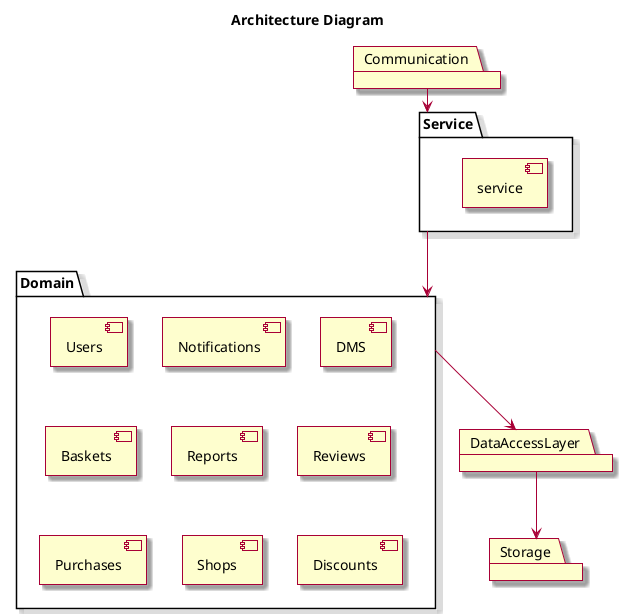 @startuml

skin rose

title Architecture Diagram

package "Communication" {
}

package "Service" {
    component [service]
}

package "Domain"{
  component [Users]
  component [Notifications]
  component [DMS]
  component [Baskets]
  component [Reports]
  component [Users]
  component [Reviews]
  component [Purchases]
  component [Shops]
  component [Discounts]
}

package "DataAccessLayer"{

}

package "Storage"{

}

Service -down-> Domain
Communication -down-> Service
Domain -down-> DataAccessLayer
DataAccessLayer -down-> Storage



@enduml